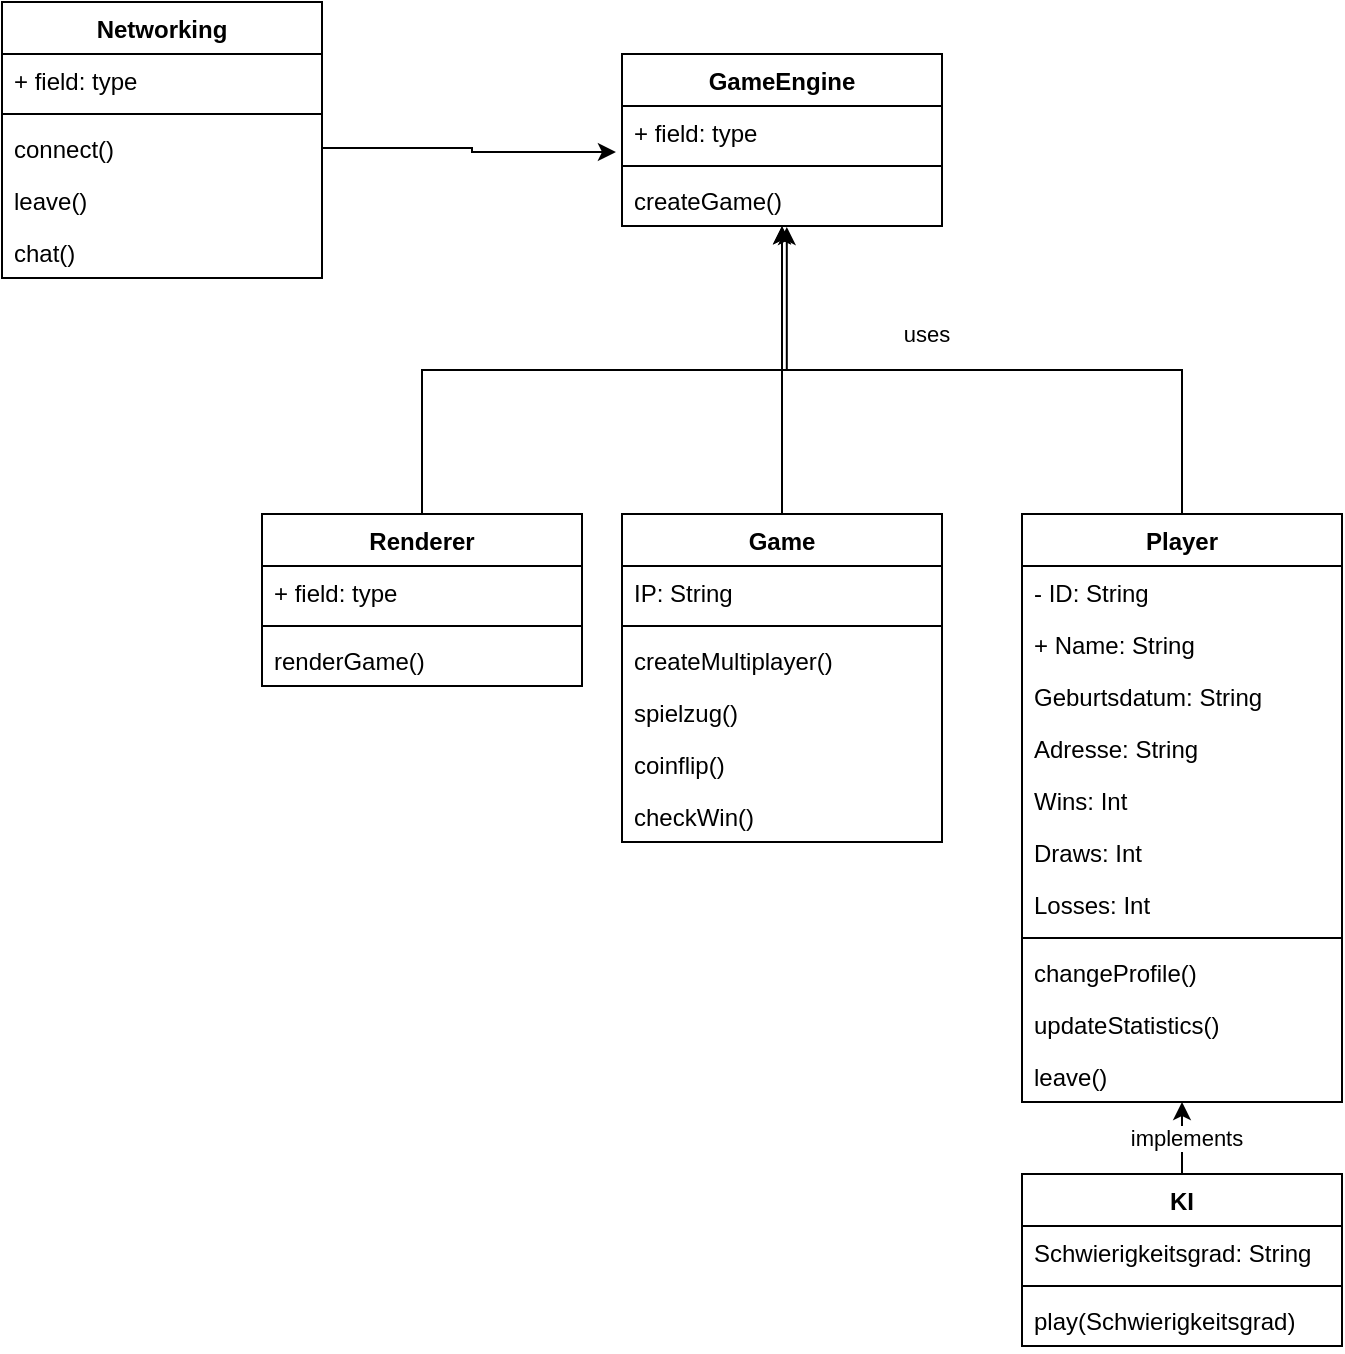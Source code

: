 <mxfile version="23.1.4" type="device">
  <diagram name="Seite-1" id="0445yyPsze3QFAHWugIL">
    <mxGraphModel dx="1434" dy="782" grid="1" gridSize="10" guides="1" tooltips="1" connect="1" arrows="1" fold="1" page="1" pageScale="1" pageWidth="1169" pageHeight="827" math="0" shadow="0">
      <root>
        <mxCell id="0" />
        <mxCell id="1" parent="0" />
        <mxCell id="6jD0pZI5N_7VN4zydHkE-1" value="Game" style="swimlane;fontStyle=1;align=center;verticalAlign=top;childLayout=stackLayout;horizontal=1;startSize=26;horizontalStack=0;resizeParent=1;resizeParentMax=0;resizeLast=0;collapsible=1;marginBottom=0;whiteSpace=wrap;html=1;" vertex="1" parent="1">
          <mxGeometry x="480" y="340" width="160" height="164" as="geometry" />
        </mxCell>
        <mxCell id="6jD0pZI5N_7VN4zydHkE-2" value="IP: String" style="text;strokeColor=none;fillColor=none;align=left;verticalAlign=top;spacingLeft=4;spacingRight=4;overflow=hidden;rotatable=0;points=[[0,0.5],[1,0.5]];portConstraint=eastwest;whiteSpace=wrap;html=1;" vertex="1" parent="6jD0pZI5N_7VN4zydHkE-1">
          <mxGeometry y="26" width="160" height="26" as="geometry" />
        </mxCell>
        <mxCell id="6jD0pZI5N_7VN4zydHkE-3" value="" style="line;strokeWidth=1;fillColor=none;align=left;verticalAlign=middle;spacingTop=-1;spacingLeft=3;spacingRight=3;rotatable=0;labelPosition=right;points=[];portConstraint=eastwest;strokeColor=inherit;" vertex="1" parent="6jD0pZI5N_7VN4zydHkE-1">
          <mxGeometry y="52" width="160" height="8" as="geometry" />
        </mxCell>
        <mxCell id="6jD0pZI5N_7VN4zydHkE-4" value="createMultiplayer()" style="text;strokeColor=none;fillColor=none;align=left;verticalAlign=top;spacingLeft=4;spacingRight=4;overflow=hidden;rotatable=0;points=[[0,0.5],[1,0.5]];portConstraint=eastwest;whiteSpace=wrap;html=1;" vertex="1" parent="6jD0pZI5N_7VN4zydHkE-1">
          <mxGeometry y="60" width="160" height="26" as="geometry" />
        </mxCell>
        <mxCell id="6jD0pZI5N_7VN4zydHkE-30" value="spielzug()" style="text;strokeColor=none;fillColor=none;align=left;verticalAlign=top;spacingLeft=4;spacingRight=4;overflow=hidden;rotatable=0;points=[[0,0.5],[1,0.5]];portConstraint=eastwest;whiteSpace=wrap;html=1;" vertex="1" parent="6jD0pZI5N_7VN4zydHkE-1">
          <mxGeometry y="86" width="160" height="26" as="geometry" />
        </mxCell>
        <mxCell id="6jD0pZI5N_7VN4zydHkE-40" value="coinflip()" style="text;strokeColor=none;fillColor=none;align=left;verticalAlign=top;spacingLeft=4;spacingRight=4;overflow=hidden;rotatable=0;points=[[0,0.5],[1,0.5]];portConstraint=eastwest;whiteSpace=wrap;html=1;" vertex="1" parent="6jD0pZI5N_7VN4zydHkE-1">
          <mxGeometry y="112" width="160" height="26" as="geometry" />
        </mxCell>
        <mxCell id="6jD0pZI5N_7VN4zydHkE-43" value="checkWin()" style="text;strokeColor=none;fillColor=none;align=left;verticalAlign=top;spacingLeft=4;spacingRight=4;overflow=hidden;rotatable=0;points=[[0,0.5],[1,0.5]];portConstraint=eastwest;whiteSpace=wrap;html=1;" vertex="1" parent="6jD0pZI5N_7VN4zydHkE-1">
          <mxGeometry y="138" width="160" height="26" as="geometry" />
        </mxCell>
        <mxCell id="6jD0pZI5N_7VN4zydHkE-13" style="edgeStyle=orthogonalEdgeStyle;rounded=0;orthogonalLoop=1;jettySize=auto;html=1;exitX=0.5;exitY=0;exitDx=0;exitDy=0;entryX=0.5;entryY=1;entryDx=0;entryDy=0;" edge="1" parent="1" source="6jD0pZI5N_7VN4zydHkE-5" target="6jD0pZI5N_7VN4zydHkE-9">
          <mxGeometry relative="1" as="geometry" />
        </mxCell>
        <mxCell id="6jD0pZI5N_7VN4zydHkE-5" value="Renderer" style="swimlane;fontStyle=1;align=center;verticalAlign=top;childLayout=stackLayout;horizontal=1;startSize=26;horizontalStack=0;resizeParent=1;resizeParentMax=0;resizeLast=0;collapsible=1;marginBottom=0;whiteSpace=wrap;html=1;" vertex="1" parent="1">
          <mxGeometry x="300" y="340" width="160" height="86" as="geometry" />
        </mxCell>
        <mxCell id="6jD0pZI5N_7VN4zydHkE-6" value="+ field: type" style="text;strokeColor=none;fillColor=none;align=left;verticalAlign=top;spacingLeft=4;spacingRight=4;overflow=hidden;rotatable=0;points=[[0,0.5],[1,0.5]];portConstraint=eastwest;whiteSpace=wrap;html=1;" vertex="1" parent="6jD0pZI5N_7VN4zydHkE-5">
          <mxGeometry y="26" width="160" height="26" as="geometry" />
        </mxCell>
        <mxCell id="6jD0pZI5N_7VN4zydHkE-7" value="" style="line;strokeWidth=1;fillColor=none;align=left;verticalAlign=middle;spacingTop=-1;spacingLeft=3;spacingRight=3;rotatable=0;labelPosition=right;points=[];portConstraint=eastwest;strokeColor=inherit;" vertex="1" parent="6jD0pZI5N_7VN4zydHkE-5">
          <mxGeometry y="52" width="160" height="8" as="geometry" />
        </mxCell>
        <mxCell id="6jD0pZI5N_7VN4zydHkE-8" value="renderGame()" style="text;strokeColor=none;fillColor=none;align=left;verticalAlign=top;spacingLeft=4;spacingRight=4;overflow=hidden;rotatable=0;points=[[0,0.5],[1,0.5]];portConstraint=eastwest;whiteSpace=wrap;html=1;" vertex="1" parent="6jD0pZI5N_7VN4zydHkE-5">
          <mxGeometry y="60" width="160" height="26" as="geometry" />
        </mxCell>
        <mxCell id="6jD0pZI5N_7VN4zydHkE-9" value="GameEngine" style="swimlane;fontStyle=1;align=center;verticalAlign=top;childLayout=stackLayout;horizontal=1;startSize=26;horizontalStack=0;resizeParent=1;resizeParentMax=0;resizeLast=0;collapsible=1;marginBottom=0;whiteSpace=wrap;html=1;" vertex="1" parent="1">
          <mxGeometry x="480" y="110" width="160" height="86" as="geometry" />
        </mxCell>
        <mxCell id="6jD0pZI5N_7VN4zydHkE-10" value="+ field: type" style="text;strokeColor=none;fillColor=none;align=left;verticalAlign=top;spacingLeft=4;spacingRight=4;overflow=hidden;rotatable=0;points=[[0,0.5],[1,0.5]];portConstraint=eastwest;whiteSpace=wrap;html=1;" vertex="1" parent="6jD0pZI5N_7VN4zydHkE-9">
          <mxGeometry y="26" width="160" height="26" as="geometry" />
        </mxCell>
        <mxCell id="6jD0pZI5N_7VN4zydHkE-11" value="" style="line;strokeWidth=1;fillColor=none;align=left;verticalAlign=middle;spacingTop=-1;spacingLeft=3;spacingRight=3;rotatable=0;labelPosition=right;points=[];portConstraint=eastwest;strokeColor=inherit;" vertex="1" parent="6jD0pZI5N_7VN4zydHkE-9">
          <mxGeometry y="52" width="160" height="8" as="geometry" />
        </mxCell>
        <mxCell id="6jD0pZI5N_7VN4zydHkE-12" value="createGame()" style="text;strokeColor=none;fillColor=none;align=left;verticalAlign=top;spacingLeft=4;spacingRight=4;overflow=hidden;rotatable=0;points=[[0,0.5],[1,0.5]];portConstraint=eastwest;whiteSpace=wrap;html=1;" vertex="1" parent="6jD0pZI5N_7VN4zydHkE-9">
          <mxGeometry y="60" width="160" height="26" as="geometry" />
        </mxCell>
        <mxCell id="6jD0pZI5N_7VN4zydHkE-14" style="edgeStyle=orthogonalEdgeStyle;rounded=0;orthogonalLoop=1;jettySize=auto;html=1;exitX=0.5;exitY=0;exitDx=0;exitDy=0;entryX=0.515;entryY=1.018;entryDx=0;entryDy=0;entryPerimeter=0;" edge="1" parent="1" source="6jD0pZI5N_7VN4zydHkE-1" target="6jD0pZI5N_7VN4zydHkE-12">
          <mxGeometry relative="1" as="geometry" />
        </mxCell>
        <mxCell id="6jD0pZI5N_7VN4zydHkE-15" value="Player" style="swimlane;fontStyle=1;align=center;verticalAlign=top;childLayout=stackLayout;horizontal=1;startSize=26;horizontalStack=0;resizeParent=1;resizeParentMax=0;resizeLast=0;collapsible=1;marginBottom=0;whiteSpace=wrap;html=1;" vertex="1" parent="1">
          <mxGeometry x="680" y="340" width="160" height="294" as="geometry" />
        </mxCell>
        <mxCell id="6jD0pZI5N_7VN4zydHkE-16" value="- ID: String" style="text;strokeColor=none;fillColor=none;align=left;verticalAlign=top;spacingLeft=4;spacingRight=4;overflow=hidden;rotatable=0;points=[[0,0.5],[1,0.5]];portConstraint=eastwest;whiteSpace=wrap;html=1;" vertex="1" parent="6jD0pZI5N_7VN4zydHkE-15">
          <mxGeometry y="26" width="160" height="26" as="geometry" />
        </mxCell>
        <mxCell id="6jD0pZI5N_7VN4zydHkE-24" value="+ Name: String" style="text;strokeColor=none;fillColor=none;align=left;verticalAlign=top;spacingLeft=4;spacingRight=4;overflow=hidden;rotatable=0;points=[[0,0.5],[1,0.5]];portConstraint=eastwest;whiteSpace=wrap;html=1;" vertex="1" parent="6jD0pZI5N_7VN4zydHkE-15">
          <mxGeometry y="52" width="160" height="26" as="geometry" />
        </mxCell>
        <mxCell id="6jD0pZI5N_7VN4zydHkE-23" value="Geburtsdatum: String" style="text;strokeColor=none;fillColor=none;align=left;verticalAlign=top;spacingLeft=4;spacingRight=4;overflow=hidden;rotatable=0;points=[[0,0.5],[1,0.5]];portConstraint=eastwest;whiteSpace=wrap;html=1;" vertex="1" parent="6jD0pZI5N_7VN4zydHkE-15">
          <mxGeometry y="78" width="160" height="26" as="geometry" />
        </mxCell>
        <mxCell id="6jD0pZI5N_7VN4zydHkE-22" value="Adresse: String" style="text;strokeColor=none;fillColor=none;align=left;verticalAlign=top;spacingLeft=4;spacingRight=4;overflow=hidden;rotatable=0;points=[[0,0.5],[1,0.5]];portConstraint=eastwest;whiteSpace=wrap;html=1;" vertex="1" parent="6jD0pZI5N_7VN4zydHkE-15">
          <mxGeometry y="104" width="160" height="26" as="geometry" />
        </mxCell>
        <mxCell id="6jD0pZI5N_7VN4zydHkE-25" value="Wins: Int" style="text;strokeColor=none;fillColor=none;align=left;verticalAlign=top;spacingLeft=4;spacingRight=4;overflow=hidden;rotatable=0;points=[[0,0.5],[1,0.5]];portConstraint=eastwest;whiteSpace=wrap;html=1;" vertex="1" parent="6jD0pZI5N_7VN4zydHkE-15">
          <mxGeometry y="130" width="160" height="26" as="geometry" />
        </mxCell>
        <mxCell id="6jD0pZI5N_7VN4zydHkE-26" value="Draws: Int" style="text;strokeColor=none;fillColor=none;align=left;verticalAlign=top;spacingLeft=4;spacingRight=4;overflow=hidden;rotatable=0;points=[[0,0.5],[1,0.5]];portConstraint=eastwest;whiteSpace=wrap;html=1;" vertex="1" parent="6jD0pZI5N_7VN4zydHkE-15">
          <mxGeometry y="156" width="160" height="26" as="geometry" />
        </mxCell>
        <mxCell id="6jD0pZI5N_7VN4zydHkE-27" value="Losses: Int" style="text;strokeColor=none;fillColor=none;align=left;verticalAlign=top;spacingLeft=4;spacingRight=4;overflow=hidden;rotatable=0;points=[[0,0.5],[1,0.5]];portConstraint=eastwest;whiteSpace=wrap;html=1;" vertex="1" parent="6jD0pZI5N_7VN4zydHkE-15">
          <mxGeometry y="182" width="160" height="26" as="geometry" />
        </mxCell>
        <mxCell id="6jD0pZI5N_7VN4zydHkE-17" value="" style="line;strokeWidth=1;fillColor=none;align=left;verticalAlign=middle;spacingTop=-1;spacingLeft=3;spacingRight=3;rotatable=0;labelPosition=right;points=[];portConstraint=eastwest;strokeColor=inherit;" vertex="1" parent="6jD0pZI5N_7VN4zydHkE-15">
          <mxGeometry y="208" width="160" height="8" as="geometry" />
        </mxCell>
        <mxCell id="6jD0pZI5N_7VN4zydHkE-41" value="changeProfile()" style="text;strokeColor=none;fillColor=none;align=left;verticalAlign=top;spacingLeft=4;spacingRight=4;overflow=hidden;rotatable=0;points=[[0,0.5],[1,0.5]];portConstraint=eastwest;whiteSpace=wrap;html=1;" vertex="1" parent="6jD0pZI5N_7VN4zydHkE-15">
          <mxGeometry y="216" width="160" height="26" as="geometry" />
        </mxCell>
        <mxCell id="6jD0pZI5N_7VN4zydHkE-53" value="updateStatistics()" style="text;strokeColor=none;fillColor=none;align=left;verticalAlign=top;spacingLeft=4;spacingRight=4;overflow=hidden;rotatable=0;points=[[0,0.5],[1,0.5]];portConstraint=eastwest;whiteSpace=wrap;html=1;" vertex="1" parent="6jD0pZI5N_7VN4zydHkE-15">
          <mxGeometry y="242" width="160" height="26" as="geometry" />
        </mxCell>
        <mxCell id="6jD0pZI5N_7VN4zydHkE-51" value="leave()" style="text;strokeColor=none;fillColor=none;align=left;verticalAlign=top;spacingLeft=4;spacingRight=4;overflow=hidden;rotatable=0;points=[[0,0.5],[1,0.5]];portConstraint=eastwest;whiteSpace=wrap;html=1;" vertex="1" parent="6jD0pZI5N_7VN4zydHkE-15">
          <mxGeometry y="268" width="160" height="26" as="geometry" />
        </mxCell>
        <mxCell id="6jD0pZI5N_7VN4zydHkE-19" style="edgeStyle=orthogonalEdgeStyle;rounded=0;orthogonalLoop=1;jettySize=auto;html=1;exitX=0.5;exitY=0;exitDx=0;exitDy=0;entryX=0.5;entryY=1.007;entryDx=0;entryDy=0;entryPerimeter=0;" edge="1" parent="1" source="6jD0pZI5N_7VN4zydHkE-15" target="6jD0pZI5N_7VN4zydHkE-12">
          <mxGeometry relative="1" as="geometry" />
        </mxCell>
        <mxCell id="6jD0pZI5N_7VN4zydHkE-38" value="uses" style="edgeLabel;html=1;align=center;verticalAlign=middle;resizable=0;points=[];" vertex="1" connectable="0" parent="6jD0pZI5N_7VN4zydHkE-19">
          <mxGeometry x="0.209" y="2" relative="1" as="geometry">
            <mxPoint x="8" y="-20" as="offset" />
          </mxGeometry>
        </mxCell>
        <mxCell id="6jD0pZI5N_7VN4zydHkE-36" style="edgeStyle=orthogonalEdgeStyle;rounded=0;orthogonalLoop=1;jettySize=auto;html=1;exitX=0.5;exitY=0;exitDx=0;exitDy=0;entryX=0.5;entryY=1;entryDx=0;entryDy=0;" edge="1" parent="1" source="6jD0pZI5N_7VN4zydHkE-32" target="6jD0pZI5N_7VN4zydHkE-15">
          <mxGeometry relative="1" as="geometry" />
        </mxCell>
        <mxCell id="6jD0pZI5N_7VN4zydHkE-37" value="implements" style="edgeLabel;html=1;align=center;verticalAlign=middle;resizable=0;points=[];" vertex="1" connectable="0" parent="6jD0pZI5N_7VN4zydHkE-36">
          <mxGeometry x="0.032" y="-2" relative="1" as="geometry">
            <mxPoint as="offset" />
          </mxGeometry>
        </mxCell>
        <mxCell id="6jD0pZI5N_7VN4zydHkE-32" value="KI" style="swimlane;fontStyle=1;align=center;verticalAlign=top;childLayout=stackLayout;horizontal=1;startSize=26;horizontalStack=0;resizeParent=1;resizeParentMax=0;resizeLast=0;collapsible=1;marginBottom=0;whiteSpace=wrap;html=1;" vertex="1" parent="1">
          <mxGeometry x="680" y="670" width="160" height="86" as="geometry" />
        </mxCell>
        <mxCell id="6jD0pZI5N_7VN4zydHkE-33" value="Schwierigkeitsgrad: String" style="text;strokeColor=none;fillColor=none;align=left;verticalAlign=top;spacingLeft=4;spacingRight=4;overflow=hidden;rotatable=0;points=[[0,0.5],[1,0.5]];portConstraint=eastwest;whiteSpace=wrap;html=1;" vertex="1" parent="6jD0pZI5N_7VN4zydHkE-32">
          <mxGeometry y="26" width="160" height="26" as="geometry" />
        </mxCell>
        <mxCell id="6jD0pZI5N_7VN4zydHkE-34" value="" style="line;strokeWidth=1;fillColor=none;align=left;verticalAlign=middle;spacingTop=-1;spacingLeft=3;spacingRight=3;rotatable=0;labelPosition=right;points=[];portConstraint=eastwest;strokeColor=inherit;" vertex="1" parent="6jD0pZI5N_7VN4zydHkE-32">
          <mxGeometry y="52" width="160" height="8" as="geometry" />
        </mxCell>
        <mxCell id="6jD0pZI5N_7VN4zydHkE-35" value="play(Schwierigkeitsgrad)" style="text;strokeColor=none;fillColor=none;align=left;verticalAlign=top;spacingLeft=4;spacingRight=4;overflow=hidden;rotatable=0;points=[[0,0.5],[1,0.5]];portConstraint=eastwest;whiteSpace=wrap;html=1;" vertex="1" parent="6jD0pZI5N_7VN4zydHkE-32">
          <mxGeometry y="60" width="160" height="26" as="geometry" />
        </mxCell>
        <mxCell id="6jD0pZI5N_7VN4zydHkE-44" value="Networking" style="swimlane;fontStyle=1;align=center;verticalAlign=top;childLayout=stackLayout;horizontal=1;startSize=26;horizontalStack=0;resizeParent=1;resizeParentMax=0;resizeLast=0;collapsible=1;marginBottom=0;whiteSpace=wrap;html=1;" vertex="1" parent="1">
          <mxGeometry x="170" y="84" width="160" height="138" as="geometry" />
        </mxCell>
        <mxCell id="6jD0pZI5N_7VN4zydHkE-45" value="+ field: type" style="text;strokeColor=none;fillColor=none;align=left;verticalAlign=top;spacingLeft=4;spacingRight=4;overflow=hidden;rotatable=0;points=[[0,0.5],[1,0.5]];portConstraint=eastwest;whiteSpace=wrap;html=1;" vertex="1" parent="6jD0pZI5N_7VN4zydHkE-44">
          <mxGeometry y="26" width="160" height="26" as="geometry" />
        </mxCell>
        <mxCell id="6jD0pZI5N_7VN4zydHkE-46" value="" style="line;strokeWidth=1;fillColor=none;align=left;verticalAlign=middle;spacingTop=-1;spacingLeft=3;spacingRight=3;rotatable=0;labelPosition=right;points=[];portConstraint=eastwest;strokeColor=inherit;" vertex="1" parent="6jD0pZI5N_7VN4zydHkE-44">
          <mxGeometry y="52" width="160" height="8" as="geometry" />
        </mxCell>
        <mxCell id="6jD0pZI5N_7VN4zydHkE-47" value="&lt;div&gt;connect()&lt;/div&gt;" style="text;strokeColor=none;fillColor=none;align=left;verticalAlign=top;spacingLeft=4;spacingRight=4;overflow=hidden;rotatable=0;points=[[0,0.5],[1,0.5]];portConstraint=eastwest;whiteSpace=wrap;html=1;" vertex="1" parent="6jD0pZI5N_7VN4zydHkE-44">
          <mxGeometry y="60" width="160" height="26" as="geometry" />
        </mxCell>
        <mxCell id="6jD0pZI5N_7VN4zydHkE-50" value="leave()" style="text;strokeColor=none;fillColor=none;align=left;verticalAlign=top;spacingLeft=4;spacingRight=4;overflow=hidden;rotatable=0;points=[[0,0.5],[1,0.5]];portConstraint=eastwest;whiteSpace=wrap;html=1;" vertex="1" parent="6jD0pZI5N_7VN4zydHkE-44">
          <mxGeometry y="86" width="160" height="26" as="geometry" />
        </mxCell>
        <mxCell id="6jD0pZI5N_7VN4zydHkE-49" value="chat()" style="text;strokeColor=none;fillColor=none;align=left;verticalAlign=top;spacingLeft=4;spacingRight=4;overflow=hidden;rotatable=0;points=[[0,0.5],[1,0.5]];portConstraint=eastwest;whiteSpace=wrap;html=1;" vertex="1" parent="6jD0pZI5N_7VN4zydHkE-44">
          <mxGeometry y="112" width="160" height="26" as="geometry" />
        </mxCell>
        <mxCell id="6jD0pZI5N_7VN4zydHkE-52" style="edgeStyle=orthogonalEdgeStyle;rounded=0;orthogonalLoop=1;jettySize=auto;html=1;exitX=1;exitY=0.5;exitDx=0;exitDy=0;entryX=-0.019;entryY=0.885;entryDx=0;entryDy=0;entryPerimeter=0;" edge="1" parent="1" source="6jD0pZI5N_7VN4zydHkE-47" target="6jD0pZI5N_7VN4zydHkE-10">
          <mxGeometry relative="1" as="geometry" />
        </mxCell>
      </root>
    </mxGraphModel>
  </diagram>
</mxfile>
